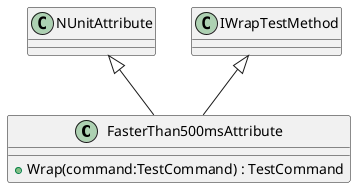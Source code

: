 @startuml
class FasterThan500msAttribute {
    + Wrap(command:TestCommand) : TestCommand
}
NUnitAttribute <|-- FasterThan500msAttribute
IWrapTestMethod <|-- FasterThan500msAttribute
@enduml
